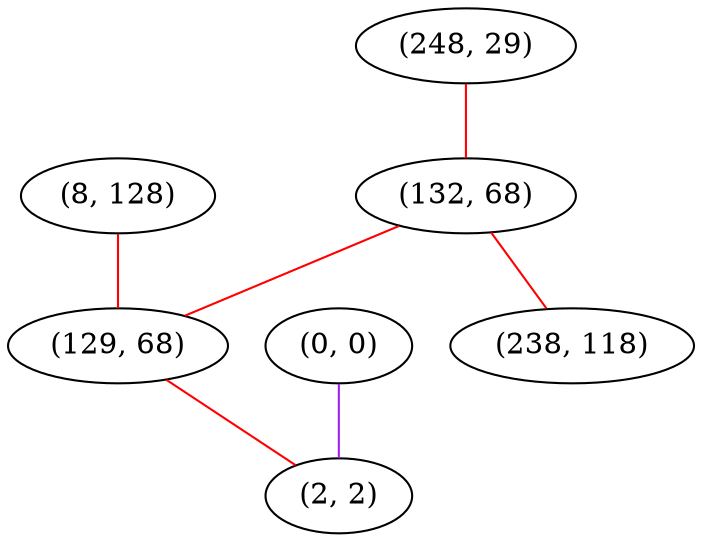 graph "" {
"(8, 128)";
"(248, 29)";
"(132, 68)";
"(129, 68)";
"(0, 0)";
"(2, 2)";
"(238, 118)";
"(8, 128)" -- "(129, 68)"  [color=red, key=0, weight=1];
"(248, 29)" -- "(132, 68)"  [color=red, key=0, weight=1];
"(132, 68)" -- "(129, 68)"  [color=red, key=0, weight=1];
"(132, 68)" -- "(238, 118)"  [color=red, key=0, weight=1];
"(129, 68)" -- "(2, 2)"  [color=red, key=0, weight=1];
"(0, 0)" -- "(2, 2)"  [color=purple, key=0, weight=4];
}
